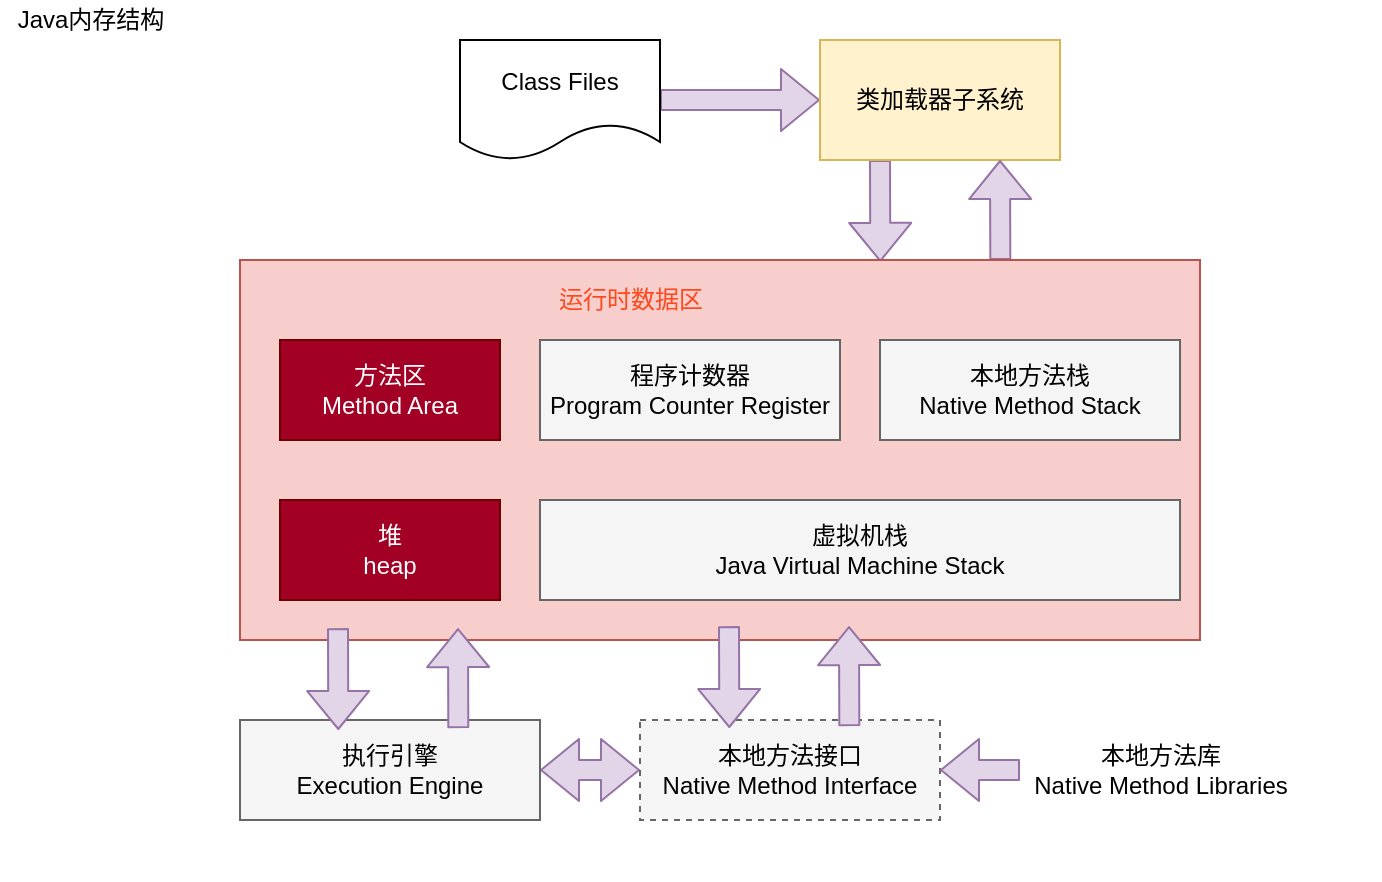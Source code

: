 <mxGraphModel dx="1478" dy="1314" grid="1" gridSize="10" guides="1" tooltips="1" connect="1" arrows="1" fold="1" page="0" pageScale="1" pageWidth="827" pageHeight="1169" math="0" shadow="0"><root><mxCell id="0"/><mxCell id="1" parent="0"/><mxCell id="154" value="" style="whiteSpace=wrap;html=1;strokeColor=none;" parent="1" vertex="1"><mxGeometry x="-620" y="-230" width="590" height="440" as="geometry"/></mxCell><mxCell id="8" style="edgeStyle=none;html=1;exitX=1;exitY=0.5;exitDx=0;exitDy=0;entryX=0;entryY=0.5;entryDx=0;entryDy=0;shape=flexArrow;fillColor=#e1d5e7;strokeColor=#9673a6;" parent="1" source="6" target="7" edge="1"><mxGeometry relative="1" as="geometry"/></mxCell><mxCell id="6" value="Class Files" style="shape=document;whiteSpace=wrap;html=1;boundedLbl=1;" parent="1" vertex="1"><mxGeometry x="-490" y="-210" width="100" height="60" as="geometry"/></mxCell><mxCell id="16" style="edgeStyle=none;html=1;exitX=0.25;exitY=1;exitDx=0;exitDy=0;entryX=0.667;entryY=0.005;entryDx=0;entryDy=0;entryPerimeter=0;fontColor=#FF491C;shape=flexArrow;fillColor=#e1d5e7;strokeColor=#9673a6;" parent="1" source="7" target="9" edge="1"><mxGeometry relative="1" as="geometry"/></mxCell><mxCell id="7" value="类加载器子系统" style="whiteSpace=wrap;html=1;fillColor=#fff2cc;strokeColor=#d6b656;" parent="1" vertex="1"><mxGeometry x="-310" y="-210" width="120" height="60" as="geometry"/></mxCell><mxCell id="18" style="edgeStyle=none;html=1;exitX=0.792;exitY=0;exitDx=0;exitDy=0;entryX=0.75;entryY=1;entryDx=0;entryDy=0;fontColor=#FF491C;exitPerimeter=0;shape=flexArrow;fillColor=#e1d5e7;strokeColor=#9673a6;" parent="1" source="9" target="7" edge="1"><mxGeometry relative="1" as="geometry"/></mxCell><mxCell id="9" value="" style="rounded=0;whiteSpace=wrap;html=1;fillColor=#f8cecc;strokeColor=#b85450;" parent="1" vertex="1"><mxGeometry x="-600" y="-100" width="480" height="190" as="geometry"/></mxCell><mxCell id="10" value="运行时数据区" style="text;html=1;align=center;verticalAlign=middle;resizable=0;points=[];autosize=1;strokeColor=none;fontColor=#FF491C;" parent="1" vertex="1"><mxGeometry x="-450" y="-90" width="90" height="20" as="geometry"/></mxCell><mxCell id="11" value="方法区&lt;br&gt;Method Area" style="rounded=0;whiteSpace=wrap;html=1;fontColor=#ffffff;fillColor=#a20025;strokeColor=#6F0000;" parent="1" vertex="1"><mxGeometry x="-580" y="-60" width="110" height="50" as="geometry"/></mxCell><mxCell id="12" value="堆&lt;br&gt;heap" style="rounded=0;whiteSpace=wrap;html=1;fontColor=#ffffff;fillColor=#a20025;strokeColor=#6F0000;" parent="1" vertex="1"><mxGeometry x="-580" y="20" width="110" height="50" as="geometry"/></mxCell><mxCell id="13" value="&lt;font color=&quot;#000000&quot;&gt;程序计数器&lt;br&gt;Program Counter Register&lt;br&gt;&lt;/font&gt;" style="whiteSpace=wrap;html=1;fontColor=#333333;fillColor=#f5f5f5;strokeColor=#666666;" parent="1" vertex="1"><mxGeometry x="-450" y="-60" width="150" height="50" as="geometry"/></mxCell><mxCell id="14" value="&lt;font color=&quot;#000000&quot;&gt;本地方法栈&lt;br&gt;Native Method Stack&lt;br&gt;&lt;/font&gt;" style="whiteSpace=wrap;html=1;fontColor=#333333;fillColor=#f5f5f5;strokeColor=#666666;" parent="1" vertex="1"><mxGeometry x="-280" y="-60" width="150" height="50" as="geometry"/></mxCell><mxCell id="15" value="&lt;font color=&quot;#000000&quot;&gt;虚拟机栈&lt;br&gt;Java Virtual Machine Stack&lt;br&gt;&lt;/font&gt;" style="whiteSpace=wrap;html=1;fontColor=#333333;fillColor=#f5f5f5;strokeColor=#666666;" parent="1" vertex="1"><mxGeometry x="-450" y="20" width="320" height="50" as="geometry"/></mxCell><mxCell id="35" value="" style="shape=flexArrow;html=1;fontColor=#FF491C;startArrow=block;fillColor=#e1d5e7;strokeColor=#9673a6;" parent="1" source="20" target="21" edge="1"><mxGeometry relative="1" as="geometry"/></mxCell><mxCell id="20" value="&lt;font color=&quot;#000000&quot;&gt;执行引擎&lt;br&gt;Execution Engine&lt;br&gt;&lt;/font&gt;" style="whiteSpace=wrap;html=1;fontColor=#333333;fillColor=#f5f5f5;strokeColor=#666666;" parent="1" vertex="1"><mxGeometry x="-600" y="130" width="150" height="50" as="geometry"/></mxCell><mxCell id="21" value="&lt;font color=&quot;#000000&quot;&gt;本地方法接口&lt;br&gt;Native Method Interface&lt;br&gt;&lt;/font&gt;" style="whiteSpace=wrap;html=1;fontColor=#333333;fillColor=#f5f5f5;strokeColor=#666666;dashed=1;" parent="1" vertex="1"><mxGeometry x="-400" y="130" width="150" height="50" as="geometry"/></mxCell><mxCell id="34" value="" style="edgeStyle=none;shape=flexArrow;html=1;fontColor=#FF491C;fillColor=#e1d5e7;strokeColor=#9673a6;" parent="1" source="22" target="21" edge="1"><mxGeometry relative="1" as="geometry"/></mxCell><mxCell id="22" value="&lt;font color=&quot;#000000&quot;&gt;本地方法库&lt;br&gt;Native Method Libraries&lt;br&gt;&lt;/font&gt;" style="text;html=1;align=center;verticalAlign=middle;resizable=0;points=[];autosize=1;strokeColor=none;fontColor=#FF491C;" parent="1" vertex="1"><mxGeometry x="-210" y="140" width="140" height="30" as="geometry"/></mxCell><mxCell id="23" style="edgeStyle=none;html=1;exitX=0.25;exitY=1;exitDx=0;exitDy=0;entryX=0.667;entryY=0.005;entryDx=0;entryDy=0;entryPerimeter=0;fontColor=#FF491C;shape=flexArrow;fillColor=#e1d5e7;strokeColor=#9673a6;" parent="1" edge="1"><mxGeometry relative="1" as="geometry"><mxPoint x="-551" y="84.05" as="sourcePoint"/><mxPoint x="-550.84" y="135.0" as="targetPoint"/></mxGeometry></mxCell><mxCell id="24" style="edgeStyle=none;html=1;exitX=0.792;exitY=0;exitDx=0;exitDy=0;entryX=0.75;entryY=1;entryDx=0;entryDy=0;fontColor=#FF491C;exitPerimeter=0;shape=flexArrow;fillColor=#e1d5e7;strokeColor=#9673a6;" parent="1" edge="1"><mxGeometry relative="1" as="geometry"><mxPoint x="-490.84" y="134.05" as="sourcePoint"/><mxPoint x="-491" y="84.05" as="targetPoint"/></mxGeometry></mxCell><mxCell id="25" style="edgeStyle=none;html=1;exitX=0.25;exitY=1;exitDx=0;exitDy=0;entryX=0.667;entryY=0.005;entryDx=0;entryDy=0;entryPerimeter=0;fontColor=#FF491C;shape=flexArrow;fillColor=#e1d5e7;strokeColor=#9673a6;" parent="1" edge="1"><mxGeometry relative="1" as="geometry"><mxPoint x="-355.5" y="83.05" as="sourcePoint"/><mxPoint x="-355.34" y="134.0" as="targetPoint"/></mxGeometry></mxCell><mxCell id="26" style="edgeStyle=none;html=1;exitX=0.792;exitY=0;exitDx=0;exitDy=0;entryX=0.75;entryY=1;entryDx=0;entryDy=0;fontColor=#FF491C;exitPerimeter=0;shape=flexArrow;fillColor=#e1d5e7;strokeColor=#9673a6;" parent="1" edge="1"><mxGeometry relative="1" as="geometry"><mxPoint x="-295.34" y="133.05" as="sourcePoint"/><mxPoint x="-295.5" y="83.05" as="targetPoint"/></mxGeometry></mxCell><mxCell id="155" value="Java内存结构" style="text;html=1;align=center;verticalAlign=middle;resizable=0;points=[];autosize=1;strokeColor=none;" parent="1" vertex="1"><mxGeometry x="-720" y="-230" width="90" height="20" as="geometry"/></mxCell></root></mxGraphModel>